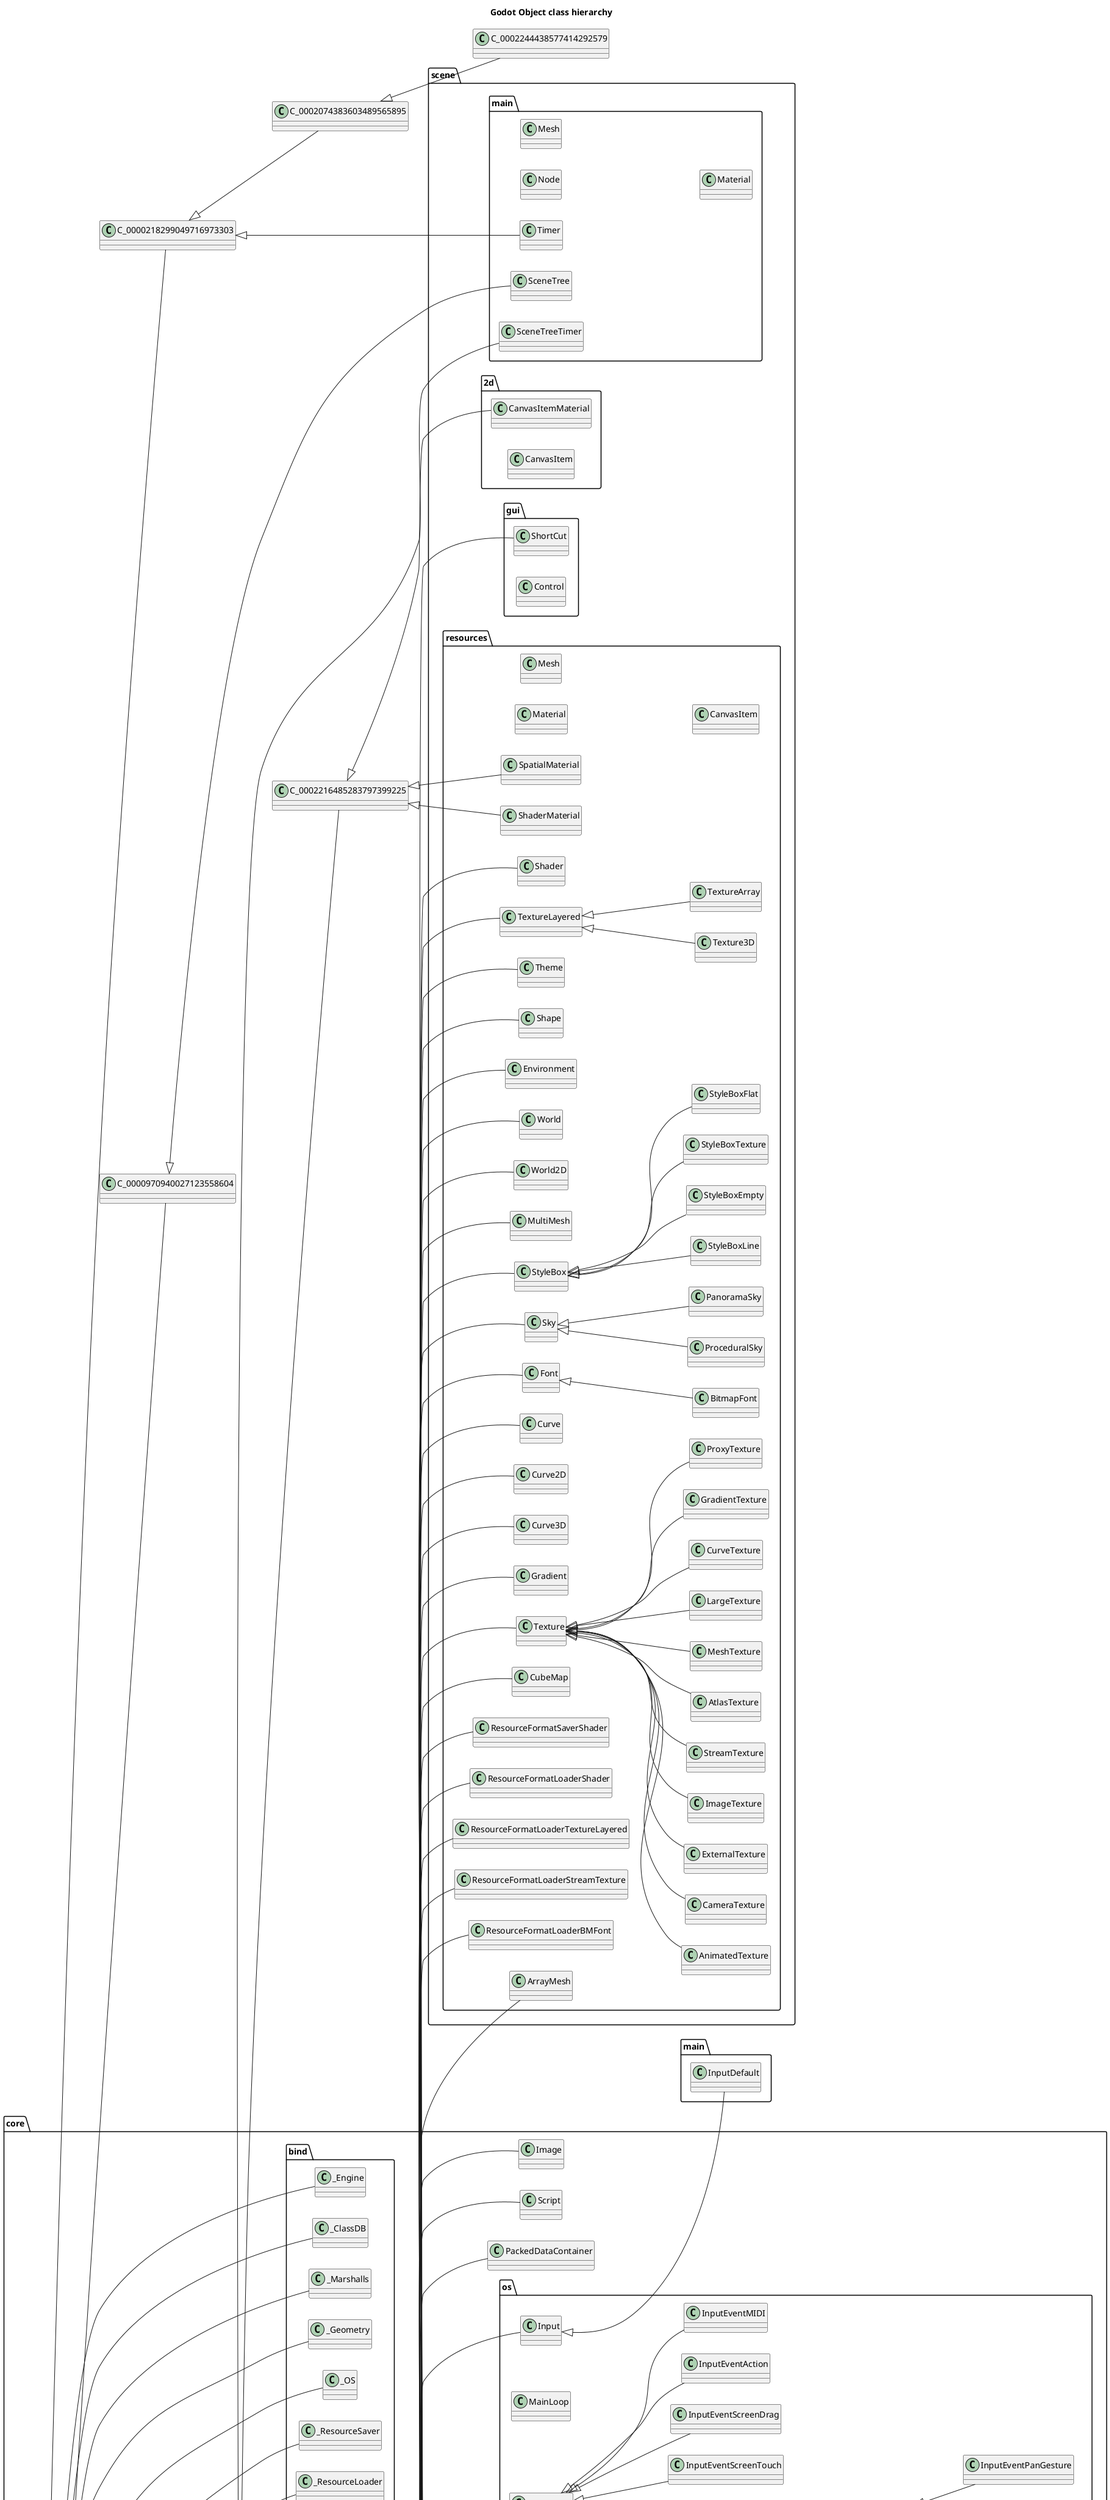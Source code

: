 @startuml
title Godot Object class hierarchy
left to right direction
package [core] as C_0001135303388636126337 {
package [os] as C_0000971228303667196130 {
class "InputEvent" as C_0000826642441440633506
class C_0000826642441440633506 [[https://github.com/godotengine/godot/blob/faf3f883d1a25ec8a2b7a31ecc9e3363613b2478/./core/os/input_event.h#L187{InputEvent}]] {
__
}
class "InputEventWithModifiers" as C_0001643690477901780535
class C_0001643690477901780535 [[https://github.com/godotengine/godot/blob/faf3f883d1a25ec8a2b7a31ecc9e3363613b2478/./core/os/input_event.h#L224{InputEventWithModifiers}]] {
__
}
class "InputEventKey" as C_0000005346252496229381
class C_0000005346252496229381 [[https://github.com/godotengine/godot/blob/faf3f883d1a25ec8a2b7a31ecc9e3363613b2478/./core/os/input_event.h#L269{InputEventKey}]] {
__
}
class "InputEventMouse" as C_0000508669583629270248
class C_0000508669583629270248 [[https://github.com/godotengine/godot/blob/faf3f883d1a25ec8a2b7a31ecc9e3363613b2478/./core/os/input_event.h#L308{InputEventMouse}]] {
__
}
class "InputEventMouseButton" as C_0001609811636033675562
class C_0001609811636033675562 [[https://github.com/godotengine/godot/blob/faf3f883d1a25ec8a2b7a31ecc9e3363613b2478/./core/os/input_event.h#L333{InputEventMouseButton}]] {
__
}
class "InputEventMouseMotion" as C_0001449155408194946072
class C_0001449155408194946072 [[https://github.com/godotengine/godot/blob/faf3f883d1a25ec8a2b7a31ecc9e3363613b2478/./core/os/input_event.h#L367{InputEventMouseMotion}]] {
__
}
class "InputEventJoypadMotion" as C_0000545233917368839369
class C_0000545233917368839369 [[https://github.com/godotengine/godot/blob/faf3f883d1a25ec8a2b7a31ecc9e3363613b2478/./core/os/input_event.h#L400{InputEventJoypadMotion}]] {
__
}
class "InputEventJoypadButton" as C_0000879206998663772909
class C_0000879206998663772909 [[https://github.com/godotengine/godot/blob/faf3f883d1a25ec8a2b7a31ecc9e3363613b2478/./core/os/input_event.h#L426{InputEventJoypadButton}]] {
__
}
class "InputEventScreenTouch" as C_0000424955783958123814
class C_0000424955783958123814 [[https://github.com/godotengine/godot/blob/faf3f883d1a25ec8a2b7a31ecc9e3363613b2478/./core/os/input_event.h#L454{InputEventScreenTouch}]] {
__
}
class "InputEventScreenDrag" as C_0000181579490489051672
class C_0000181579490489051672 [[https://github.com/godotengine/godot/blob/faf3f883d1a25ec8a2b7a31ecc9e3363613b2478/./core/os/input_event.h#L479{InputEventScreenDrag}]] {
__
}
class "InputEventAction" as C_0000771113246620413802
class C_0000771113246620413802 [[https://github.com/godotengine/godot/blob/faf3f883d1a25ec8a2b7a31ecc9e3363613b2478/./core/os/input_event.h#L509{InputEventAction}]] {
__
}
class "InputEventGesture" as C_0002273725611005372274
class C_0002273725611005372274 [[https://github.com/godotengine/godot/blob/faf3f883d1a25ec8a2b7a31ecc9e3363613b2478/./core/os/input_event.h#L541{InputEventGesture}]] {
__
}
class "InputEventMagnifyGesture" as C_0001081009511705756716
class C_0001081009511705756716 [[https://github.com/godotengine/godot/blob/faf3f883d1a25ec8a2b7a31ecc9e3363613b2478/./core/os/input_event.h#L555{InputEventMagnifyGesture}]] {
__
}
class "InputEventPanGesture" as C_0000785094287144192783
class C_0000785094287144192783 [[https://github.com/godotengine/godot/blob/faf3f883d1a25ec8a2b7a31ecc9e3363613b2478/./core/os/input_event.h#L573{InputEventPanGesture}]] {
__
}
class "InputEventMIDI" as C_0000421706308116149067
class C_0000421706308116149067 [[https://github.com/godotengine/godot/blob/faf3f883d1a25ec8a2b7a31ecc9e3363613b2478/./core/os/input_event.h#L591{InputEventMIDI}]] {
__
}
class "MainLoop" as C_0000970940027123558604
class C_0000970940027123558604 [[https://github.com/godotengine/godot/blob/faf3f883d1a25ec8a2b7a31ecc9e3363613b2478/./core/os/main_loop.h#L38{MainLoop}]] {
__
}
class "Input" as C_0000535376932101028371
class C_0000535376932101028371 [[https://github.com/godotengine/godot/blob/faf3f883d1a25ec8a2b7a31ecc9e3363613b2478/./core/os/input.h#L38{Input}]] {
__
}
}
package [math] as C_0001290567961039012027 {
class "Expression" as C_0000425668537377496256
class C_0000425668537377496256 [[https://github.com/godotengine/godot/blob/faf3f883d1a25ec8a2b7a31ecc9e3363613b2478/./core/math/expression.h#L36{Expression}]] {
__
}
class "AStar" as C_0000313943305714008062
class C_0000313943305714008062 [[https://github.com/godotengine/godot/blob/faf3f883d1a25ec8a2b7a31ecc9e3363613b2478/./core/math/a_star.h#L43{AStar}]] {
__
}
class "AStar2D" as C_0001488656794009679597
class C_0001488656794009679597 [[https://github.com/godotengine/godot/blob/faf3f883d1a25ec8a2b7a31ecc9e3363613b2478/./core/math/a_star.h#L166{AStar2D}]] {
__
}
class "RandomNumberGenerator" as C_0001768211625278429563
class C_0001768211625278429563 [[https://github.com/godotengine/godot/blob/faf3f883d1a25ec8a2b7a31ecc9e3363613b2478/./core/math/random_number_generator.h#L37{RandomNumberGenerator}]] {
__
}
class "TriangleMesh" as C_0001802463287950904501
class C_0001802463287950904501 [[https://github.com/godotengine/godot/blob/faf3f883d1a25ec8a2b7a31ecc9e3363613b2478/./core/math/triangle_mesh.h#L37{TriangleMesh}]] {
__
}
}
package [io] as C_0000800808595394760973 {
class "StreamPeer" as C_0000641458175867534797
class C_0000641458175867534797 [[https://github.com/godotengine/godot/blob/faf3f883d1a25ec8a2b7a31ecc9e3363613b2478/./core/io/stream_peer.h#L36{StreamPeer}]] {
__
}
class "StreamPeerBuffer" as C_0001917014659115098133
class C_0001917014659115098133 [[https://github.com/godotengine/godot/blob/faf3f883d1a25ec8a2b7a31ecc9e3363613b2478/./core/io/stream_peer.h#L95{StreamPeerBuffer}]] {
__
}
class "PacketPeer" as C_0000492816802604568578
class C_0000492816802604568578 [[https://github.com/godotengine/godot/blob/faf3f883d1a25ec8a2b7a31ecc9e3363613b2478/./core/io/packet_peer.h#L38{PacketPeer}]] {
__
}
class "PacketPeerStream" as C_0000953498349212872445
class C_0000953498349212872445 [[https://github.com/godotengine/godot/blob/faf3f883d1a25ec8a2b7a31ecc9e3363613b2478/./core/io/packet_peer.h#L82{PacketPeerStream}]] {
__
}
class "NetworkedMultiplayerPeer" as C_0001377594887161557072
class C_0001377594887161557072 [[https://github.com/godotengine/godot/blob/faf3f883d1a25ec8a2b7a31ecc9e3363613b2478/./core/io/networked_multiplayer_peer.h#L36{NetworkedMultiplayerPeer}]] {
__
}
class "MultiplayerAPI" as C_0001283943978031188871
class C_0001283943978031188871 [[https://github.com/godotengine/godot/blob/faf3f883d1a25ec8a2b7a31ecc9e3363613b2478/./core/io/multiplayer_api.h#L37{MultiplayerAPI}]] {
__
}
class "ResourceInteractiveLoader" as C_0001028300835405048853
class C_0001028300835405048853 [[https://github.com/godotengine/godot/blob/faf3f883d1a25ec8a2b7a31ecc9e3363613b2478/./core/io/resource_loader.h#L37{ResourceInteractiveLoader}]] {
__
}
class "ResourceFormatLoader" as C_0001875194640168762788
class C_0001875194640168762788 [[https://github.com/godotengine/godot/blob/faf3f883d1a25ec8a2b7a31ecc9e3363613b2478/./core/io/resource_loader.h#L60{ResourceFormatLoader}]] {
__
}
class "ResourceFormatLoaderImage" as C_0001621146194054846104
class C_0001621146194054846104 [[https://github.com/godotengine/godot/blob/faf3f883d1a25ec8a2b7a31ecc9e3363613b2478/./core/io/image_loader.h#L74{ResourceFormatLoaderImage}]] {
__
}
class "XMLParser" as C_0000721243605962456385
class C_0000721243605962456385 [[https://github.com/godotengine/godot/blob/faf3f883d1a25ec8a2b7a31ecc9e3363613b2478/./core/io/xml_parser.h#L43{XMLParser}]] {
__
}
class "IP" as C_0001191393512042218074
class C_0001191393512042218074 [[https://github.com/godotengine/godot/blob/faf3f883d1a25ec8a2b7a31ecc9e3363613b2478/./core/io/ip.h#L39{IP}]] {
__
}
class "NetSocket" as C_0001344470390222777573
class C_0001344470390222777573 [[https://github.com/godotengine/godot/blob/faf3f883d1a25ec8a2b7a31ecc9e3363613b2478/./core/io/net_socket.h#L37{NetSocket}]] {
__
}
class "StreamPeerTCP" as C_0002220672997792184822
class C_0002220672997792184822 [[https://github.com/godotengine/godot/blob/faf3f883d1a25ec8a2b7a31ecc9e3363613b2478/./core/io/stream_peer_tcp.h#L39{StreamPeerTCP}]] {
__
}
class "HTTPClient" as C_0000043514426638915562
class C_0000043514426638915562 [[https://github.com/godotengine/godot/blob/faf3f883d1a25ec8a2b7a31ecc9e3363613b2478/./core/io/http_client.h#L39{HTTPClient}]] {
__
}
class "ResourceFormatSaver" as C_0000459093745126696488
class C_0000459093745126696488 [[https://github.com/godotengine/godot/blob/faf3f883d1a25ec8a2b7a31ecc9e3363613b2478/./core/io/resource_saver.h#L36{ResourceFormatSaver}]] {
__
}
class "StreamPeerSSL" as C_0000677655505135820927
class C_0000677655505135820927 [[https://github.com/godotengine/godot/blob/faf3f883d1a25ec8a2b7a31ecc9e3363613b2478/./core/io/stream_peer_ssl.h#L37{StreamPeerSSL}]] {
__
}
class "PacketPeerUDP" as C_0000453708532138911794
class C_0000453708532138911794 [[https://github.com/godotengine/godot/blob/faf3f883d1a25ec8a2b7a31ecc9e3363613b2478/./core/io/packet_peer_udp.h#L40{PacketPeerUDP}]] {
__
}
class "UDPServer" as C_0001773006927883551647
class C_0001773006927883551647 [[https://github.com/godotengine/godot/blob/faf3f883d1a25ec8a2b7a31ecc9e3363613b2478/./core/io/udp_server.h#L37{UDPServer}]] {
__
}
class "EncodedObjectAsID" as C_0002280998521530378689
class C_0002280998521530378689 [[https://github.com/godotengine/godot/blob/faf3f883d1a25ec8a2b7a31ecc9e3363613b2478/./core/io/marshalls.h#L187{EncodedObjectAsID}]] {
__
}
class "PacketPeerDTLS" as C_0000371391738743059526
class C_0000371391738743059526 [[https://github.com/godotengine/godot/blob/faf3f883d1a25ec8a2b7a31ecc9e3363613b2478/./core/io/packet_peer_dtls.h#L37{PacketPeerDTLS}]] {
__
}
class "ResourceFormatImporter" as C_0002198693075013107571
class C_0002198693075013107571 [[https://github.com/godotengine/godot/blob/faf3f883d1a25ec8a2b7a31ecc9e3363613b2478/./core/io/resource_importer.h#L38{ResourceFormatImporter}]] {
__
}
class "ResourceImporter" as C_0000422043576901357855
class C_0000422043576901357855 [[https://github.com/godotengine/godot/blob/faf3f883d1a25ec8a2b7a31ecc9e3363613b2478/./core/io/resource_importer.h#L96{ResourceImporter}]] {
__
}
class "TranslationLoaderPO" as C_0000899817639575100744
class C_0000899817639575100744 [[https://github.com/godotengine/godot/blob/faf3f883d1a25ec8a2b7a31ecc9e3363613b2478/./core/io/translation_loader_po.h#L38{TranslationLoaderPO}]] {
__
}
class "DTLSServer" as C_0002255280943551484957
class C_0002255280943551484957 [[https://github.com/godotengine/godot/blob/faf3f883d1a25ec8a2b7a31ecc9e3363613b2478/./core/io/dtls_server.h#L37{DTLSServer}]] {
__
}
class "PCKPacker" as C_0000825235703577935692
class C_0000825235703577935692 [[https://github.com/godotengine/godot/blob/faf3f883d1a25ec8a2b7a31ecc9e3363613b2478/./core/io/pck_packer.h#L38{PCKPacker}]] {
__
}
class "ResourceInteractiveLoaderDefault" as C_0001691910064568140296
class C_0001691910064568140296 [[https://github.com/godotengine/godot/blob/faf3f883d1a25ec8a2b7a31ecc9e3363613b2478/core/io/resource_loader.cpp#L123{ResourceInteractiveLoaderDefault}]] {
__
}
class "ConfigFile" as C_0000748610312979765450
class C_0000748610312979765450 [[https://github.com/godotengine/godot/blob/faf3f883d1a25ec8a2b7a31ecc9e3363613b2478/./core/io/config_file.h#L39{ConfigFile}]] {
__
}
class "ResourceInteractiveLoaderBinary" as C_0001556006456076875211
class C_0001556006456076875211 [[https://github.com/godotengine/godot/blob/faf3f883d1a25ec8a2b7a31ecc9e3363613b2478/./core/io/resource_format_binary.h#L38{ResourceInteractiveLoaderBinary}]] {
__
}
class "ResourceFormatLoaderBinary" as C_0000649943890210265182
class C_0000649943890210265182 [[https://github.com/godotengine/godot/blob/faf3f883d1a25ec8a2b7a31ecc9e3363613b2478/./core/io/resource_format_binary.h#L102{ResourceFormatLoaderBinary}]] {
__
}
class "ResourceFormatSaverBinary" as C_0001033697776952130601
class C_0001033697776952130601 [[https://github.com/godotengine/godot/blob/faf3f883d1a25ec8a2b7a31ecc9e3363613b2478/./core/io/resource_format_binary.h#L163{ResourceFormatSaverBinary}]] {
__
}
class "TCP_Server" as C_0002037696796219689223
class C_0002037696796219689223 [[https://github.com/godotengine/godot/blob/faf3f883d1a25ec8a2b7a31ecc9e3363613b2478/./core/io/tcp_server.h#L39{TCP_Server}]] {
__
}
}
class "Object" as C_0001531814603945772616
class C_0001531814603945772616 [[https://github.com/godotengine/godot/blob/faf3f883d1a25ec8a2b7a31ecc9e3363613b2478/./core/object.h#L408{Object}]] {
__
}
class "Reference" as C_0001778859257025660860
class C_0001778859257025660860 [[https://github.com/godotengine/godot/blob/faf3f883d1a25ec8a2b7a31ecc9e3363613b2478/./core/reference.h#L39{Reference}]] {
__
}
class "WeakRef" as C_0001213123647052694419
class C_0001213123647052694419 [[https://github.com/godotengine/godot/blob/faf3f883d1a25ec8a2b7a31ecc9e3363613b2478/./core/reference.h#L301{WeakRef}]] {
__
}
class "FuncRef" as C_0001699661383862634192
class C_0001699661383862634192 [[https://github.com/godotengine/godot/blob/faf3f883d1a25ec8a2b7a31ecc9e3363613b2478/core/func_ref.h#L36{FuncRef}]] {
__
}
class "Node" as C_0000218299049716973303
class C_0000218299049716973303 [[https://github.com/godotengine/godot/blob/faf3f883d1a25ec8a2b7a31ecc9e3363613b2478/./core/variant.h#L55{Node}]] {
__
}
class "Control" as C_0002244438577414292579
class C_0002244438577414292579 [[https://github.com/godotengine/godot/blob/faf3f883d1a25ec8a2b7a31ecc9e3363613b2478/./core/variant.h#L56{Control}]] {
__
}
class "Resource" as C_0001951177692366602790
class C_0001951177692366602790 [[https://github.com/godotengine/godot/blob/faf3f883d1a25ec8a2b7a31ecc9e3363613b2478/./core/resource.h#L48{Resource}]] {
__
}
class "Script" as C_0001608678623693693822
class C_0001608678623693693822 [[https://github.com/godotengine/godot/blob/faf3f883d1a25ec8a2b7a31ecc9e3363613b2478/./core/script_language.h#L99{Script}]] {
__
}
class "Image" as C_0001347373196389223918
class C_0001347373196389223918 [[https://github.com/godotengine/godot/blob/faf3f883d1a25ec8a2b7a31ecc9e3363613b2478/./core/image.h#L55{Image}]] {
__
}
class "Translation" as C_0002175195378041774254
class C_0002175195378041774254 [[https://github.com/godotengine/godot/blob/faf3f883d1a25ec8a2b7a31ecc9e3363613b2478/./core/translation.h#L36{Translation}]] {
__
}
class "TranslationServer" as C_0001485048025194488343
class C_0001485048025194488343 [[https://github.com/godotengine/godot/blob/faf3f883d1a25ec8a2b7a31ecc9e3363613b2478/./core/translation.h#L67{TranslationServer}]] {
__
}
class "ProjectSettings" as C_0000066148521405667716
class C_0000066148521405667716 [[https://github.com/godotengine/godot/blob/faf3f883d1a25ec8a2b7a31ecc9e3363613b2478/./core/project_settings.h#L38{ProjectSettings}]] {
__
}
package [crypto] as C_0000143100313963892417 {
class "CryptoKey" as C_0000209170473243207631
class C_0000209170473243207631 [[https://github.com/godotengine/godot/blob/faf3f883d1a25ec8a2b7a31ecc9e3363613b2478/./core/crypto/crypto.h#L40{CryptoKey}]] {
__
}
class "X509Certificate" as C_0002250383059923974472
class C_0002250383059923974472 [[https://github.com/godotengine/godot/blob/faf3f883d1a25ec8a2b7a31ecc9e3363613b2478/./core/crypto/crypto.h#L53{X509Certificate}]] {
__
}
class "Crypto" as C_0000067927574326805627
class C_0000067927574326805627 [[https://github.com/godotengine/godot/blob/faf3f883d1a25ec8a2b7a31ecc9e3363613b2478/./core/crypto/crypto.h#L67{Crypto}]] {
__
}
class "ResourceFormatLoaderCrypto" as C_0001435916002334566237
class C_0001435916002334566237 [[https://github.com/godotengine/godot/blob/faf3f883d1a25ec8a2b7a31ecc9e3363613b2478/./core/crypto/crypto.h#L86{ResourceFormatLoaderCrypto}]] {
__
}
class "ResourceFormatSaverCrypto" as C_0000383709194750111912
class C_0000383709194750111912 [[https://github.com/godotengine/godot/blob/faf3f883d1a25ec8a2b7a31ecc9e3363613b2478/./core/crypto/crypto.h#L94{ResourceFormatSaverCrypto}]] {
__
}
class "HashingContext" as C_0000859556153061419292
class C_0000859556153061419292 [[https://github.com/godotengine/godot/blob/faf3f883d1a25ec8a2b7a31ecc9e3363613b2478/./core/crypto/hashing_context.h#L36{HashingContext}]] {
__
}
}
class "PackedDataContainer" as C_0001635565080070667323
class C_0001635565080070667323 [[https://github.com/godotengine/godot/blob/faf3f883d1a25ec8a2b7a31ecc9e3363613b2478/core/packed_data_container.h#L36{PackedDataContainer}]] {
__
}
class "PackedDataContainerRef" as C_0001965084083317832053
class C_0001965084083317832053 [[https://github.com/godotengine/godot/blob/faf3f883d1a25ec8a2b7a31ecc9e3363613b2478/core/packed_data_container.h#L84{PackedDataContainerRef}]] {
__
}
package [bind] as C_0002118555885060719094 {
class "_ResourceLoader" as C_0001197720528033242618
class C_0001197720528033242618 [[https://github.com/godotengine/godot/blob/faf3f883d1a25ec8a2b7a31ecc9e3363613b2478/./core/bind/core_bind.h#L45{_ResourceLoader}]] {
__
}
class "_ResourceSaver" as C_0001130773750498288283
class C_0001130773750498288283 [[https://github.com/godotengine/godot/blob/faf3f883d1a25ec8a2b7a31ecc9e3363613b2478/./core/bind/core_bind.h#L68{_ResourceSaver}]] {
__
}
class "_OS" as C_0000790752023609648644
class C_0000790752023609648644 [[https://github.com/godotengine/godot/blob/faf3f883d1a25ec8a2b7a31ecc9e3363613b2478/./core/bind/core_bind.h#L99{_OS}]] {
__
}
class "_Geometry" as C_0000897221634691489964
class C_0000897221634691489964 [[https://github.com/godotengine/godot/blob/faf3f883d1a25ec8a2b7a31ecc9e3363613b2478/./core/bind/core_bind.h#L401{_Geometry}]] {
__
}
class "_File" as C_0001269523504771997553
class C_0001269523504771997553 [[https://github.com/godotengine/godot/blob/faf3f883d1a25ec8a2b7a31ecc9e3363613b2478/./core/bind/core_bind.h#L482{_File}]] {
__
}
class "_Directory" as C_0002181306943999527000
class C_0002181306943999527000 [[https://github.com/godotengine/godot/blob/faf3f883d1a25ec8a2b7a31ecc9e3363613b2478/./core/bind/core_bind.h#L585{_Directory}]] {
__
}
class "_Marshalls" as C_0000135188690773659020
class C_0000135188690773659020 [[https://github.com/godotengine/godot/blob/faf3f883d1a25ec8a2b7a31ecc9e3363613b2478/./core/bind/core_bind.h#L629{_Marshalls}]] {
__
}
class "_Mutex" as C_0001919583962531563111
class C_0001919583962531563111 [[https://github.com/godotengine/godot/blob/faf3f883d1a25ec8a2b7a31ecc9e3363613b2478/./core/bind/core_bind.h#L654{_Mutex}]] {
__
}
class "_Semaphore" as C_0001519730929749870978
class C_0001519730929749870978 [[https://github.com/godotengine/godot/blob/faf3f883d1a25ec8a2b7a31ecc9e3363613b2478/./core/bind/core_bind.h#L667{_Semaphore}]] {
__
}
class "_Thread" as C_0001150621116588802549
class C_0001150621116588802549 [[https://github.com/godotengine/godot/blob/faf3f883d1a25ec8a2b7a31ecc9e3363613b2478/./core/bind/core_bind.h#L679{_Thread}]] {
__
}
class "_ClassDB" as C_0001186331261774827872
class C_0001186331261774827872 [[https://github.com/godotengine/godot/blob/faf3f883d1a25ec8a2b7a31ecc9e3363613b2478/./core/bind/core_bind.h#L713{_ClassDB}]] {
__
}
class "_Engine" as C_0001895218672297528471
class C_0001895218672297528471 [[https://github.com/godotengine/godot/blob/faf3f883d1a25ec8a2b7a31ecc9e3363613b2478/./core/bind/core_bind.h#L752{_Engine}]] {
__
}
class "JSONParseResult" as C_0002123770061883828115
class C_0002123770061883828115 [[https://github.com/godotengine/godot/blob/faf3f883d1a25ec8a2b7a31ecc9e3363613b2478/./core/bind/core_bind.h#L802{JSONParseResult}]] {
__
}
class "_JSON" as C_0000979065355535690103
class C_0000979065355535690103 [[https://github.com/godotengine/godot/blob/faf3f883d1a25ec8a2b7a31ecc9e3363613b2478/./core/bind/core_bind.h#L833{_JSON}]] {
__
}
class "MainLoop" as C_0000970940027123558604
class C_0000970940027123558604 [[https://github.com/godotengine/godot/blob/faf3f883d1a25ec8a2b7a31ecc9e3363613b2478/./core/bind/core_bind.h#L97{MainLoop}]] {
__
}
}
class "InputMap" as C_0000314051240057057851
class C_0000314051240057057851 [[https://github.com/godotengine/godot/blob/faf3f883d1a25ec8a2b7a31ecc9e3363613b2478/./core/input_map.h#L37{InputMap}]] {
__
}
class "PHashTranslation" as C_0001000982088367490313
class C_0001000982088367490313 [[https://github.com/godotengine/godot/blob/faf3f883d1a25ec8a2b7a31ecc9e3363613b2478/core/compressed_translation.h#L36{PHashTranslation}]] {
__
}
class "UndoRedo" as C_0000096380574950611570
class C_0000096380574950611570 [[https://github.com/godotengine/godot/blob/faf3f883d1a25ec8a2b7a31ecc9e3363613b2478/./core/undo_redo.h#L37{UndoRedo}]] {
__
}
}
package [scene] as C_0000159240983285943022 {
package [resources] as C_0001908747512608143025 {
class "Curve" as C_0001163921931966275471
class C_0001163921931966275471 [[https://github.com/godotengine/godot/blob/faf3f883d1a25ec8a2b7a31ecc9e3363613b2478/./scene/resources/curve.h#L37{Curve}]] {
__
}
class "Curve2D" as C_0000583453570386694974
class C_0000583453570386694974 [[https://github.com/godotengine/godot/blob/faf3f883d1a25ec8a2b7a31ecc9e3363613b2478/./scene/resources/curve.h#L151{Curve2D}]] {
__
}
class "Curve3D" as C_0001996211114461908095
class C_0001996211114461908095 [[https://github.com/godotengine/godot/blob/faf3f883d1a25ec8a2b7a31ecc9e3363613b2478/./scene/resources/curve.h#L214{Curve3D}]] {
__
}
class "Gradient" as C_0001515896569718711140
class C_0001515896569718711140 [[https://github.com/godotengine/godot/blob/faf3f883d1a25ec8a2b7a31ecc9e3363613b2478/./scene/resources/gradient.h#L36{Gradient}]] {
__
}
class "Texture" as C_0001367871067587158636
class C_0001367871067587158636 [[https://github.com/godotengine/godot/blob/faf3f883d1a25ec8a2b7a31ecc9e3363613b2478/./scene/resources/texture.h#L45{Texture}]] {
__
}
class "ImageTexture" as C_0000798383873302476750
class C_0000798383873302476750 [[https://github.com/godotengine/godot/blob/faf3f883d1a25ec8a2b7a31ecc9e3363613b2478/./scene/resources/texture.h#L91{ImageTexture}]] {
__
}
class "StreamTexture" as C_0000486991884140911232
class C_0000486991884140911232 [[https://github.com/godotengine/godot/blob/faf3f883d1a25ec8a2b7a31ecc9e3363613b2478/./scene/resources/texture.h#L165{StreamTexture}]] {
__
}
class "ResourceFormatLoaderStreamTexture" as C_0000611226650389171353
class C_0000611226650389171353 [[https://github.com/godotengine/godot/blob/faf3f883d1a25ec8a2b7a31ecc9e3363613b2478/./scene/resources/texture.h#L238{ResourceFormatLoaderStreamTexture}]] {
__
}
class "AtlasTexture" as C_0001637279102233248180
class C_0001637279102233248180 [[https://github.com/godotengine/godot/blob/faf3f883d1a25ec8a2b7a31ecc9e3363613b2478/./scene/resources/texture.h#L248{AtlasTexture}]] {
__
}
class "MeshTexture" as C_0001430074170771569724
class C_0001430074170771569724 [[https://github.com/godotengine/godot/blob/faf3f883d1a25ec8a2b7a31ecc9e3363613b2478/./scene/resources/texture.h#L295{MeshTexture}]] {
__
}
class "LargeTexture" as C_0000865137412866175601
class C_0000865137412866175601 [[https://github.com/godotengine/godot/blob/faf3f883d1a25ec8a2b7a31ecc9e3363613b2478/./scene/resources/texture.h#L336{LargeTexture}]] {
__
}
class "CubeMap" as C_0000868947797365640613
class C_0000868947797365640613 [[https://github.com/godotengine/godot/blob/faf3f883d1a25ec8a2b7a31ecc9e3363613b2478/./scene/resources/texture.h#L386{CubeMap}]] {
__
}
class "TextureLayered" as C_0001581103179488457373
class C_0001581103179488457373 [[https://github.com/godotengine/godot/blob/faf3f883d1a25ec8a2b7a31ecc9e3363613b2478/./scene/resources/texture.h#L467{TextureLayered}]] {
__
}
class "Texture3D" as C_0001544358461463390852
class C_0001544358461463390852 [[https://github.com/godotengine/godot/blob/faf3f883d1a25ec8a2b7a31ecc9e3363613b2478/./scene/resources/texture.h#L531{Texture3D}]] {
__
}
class "TextureArray" as C_0001404587360588661178
class C_0001404587360588661178 [[https://github.com/godotengine/godot/blob/faf3f883d1a25ec8a2b7a31ecc9e3363613b2478/./scene/resources/texture.h#L540{TextureArray}]] {
__
}
class "ResourceFormatLoaderTextureLayered" as C_0001754631792651604327
class C_0001754631792651604327 [[https://github.com/godotengine/godot/blob/faf3f883d1a25ec8a2b7a31ecc9e3363613b2478/./scene/resources/texture.h#L549{ResourceFormatLoaderTextureLayered}]] {
__
}
class "CurveTexture" as C_0000496374853566997945
class C_0000496374853566997945 [[https://github.com/godotengine/godot/blob/faf3f883d1a25ec8a2b7a31ecc9e3363613b2478/./scene/resources/texture.h#L557{CurveTexture}]] {
__
}
class "GradientTexture" as C_0000093237254261317379
class C_0000093237254261317379 [[https://github.com/godotengine/godot/blob/faf3f883d1a25ec8a2b7a31ecc9e3363613b2478/./scene/resources/texture.h#L606{GradientTexture}]] {
__
}
class "ProxyTexture" as C_0001958159253311530745
class C_0001958159253311530745 [[https://github.com/godotengine/godot/blob/faf3f883d1a25ec8a2b7a31ecc9e3363613b2478/./scene/resources/texture.h#L651{ProxyTexture}]] {
__
}
class "AnimatedTexture" as C_0002139700944454124435
class C_0002139700944454124435 [[https://github.com/godotengine/godot/blob/faf3f883d1a25ec8a2b7a31ecc9e3363613b2478/./scene/resources/texture.h#L678{AnimatedTexture}]] {
__
}
class "CameraTexture" as C_0002176748275886758573
class C_0002176748275886758573 [[https://github.com/godotengine/godot/blob/faf3f883d1a25ec8a2b7a31ecc9e3363613b2478/./scene/resources/texture.h#L758{CameraTexture}]] {
__
}
class "ExternalTexture" as C_0001681920172986601183
class C_0001681920172986601183 [[https://github.com/godotengine/godot/blob/faf3f883d1a25ec8a2b7a31ecc9e3363613b2478/./scene/resources/texture.h#L793{ExternalTexture}]] {
__
}
class "Shader" as C_0001862491237042062945
class C_0001862491237042062945 [[https://github.com/godotengine/godot/blob/faf3f883d1a25ec8a2b7a31ecc9e3363613b2478/./scene/resources/shader.h#L39{Shader}]] {
__
}
class "ResourceFormatLoaderShader" as C_0002222882403242483102
class C_0002222882403242483102 [[https://github.com/godotengine/godot/blob/faf3f883d1a25ec8a2b7a31ecc9e3363613b2478/./scene/resources/shader.h#L106{ResourceFormatLoaderShader}]] {
__
}
class "ResourceFormatSaverShader" as C_0000615606556380295547
class C_0000615606556380295547 [[https://github.com/godotengine/godot/blob/faf3f883d1a25ec8a2b7a31ecc9e3363613b2478/./scene/resources/shader.h#L114{ResourceFormatSaverShader}]] {
__
}
class "Material" as C_0002216485283797399225
class C_0002216485283797399225 [[https://github.com/godotengine/godot/blob/faf3f883d1a25ec8a2b7a31ecc9e3363613b2478/./scene/resources/material.h#L41{Material}]] {
__
}
class "ShaderMaterial" as C_0001706220248564978422
class C_0001706220248564978422 [[https://github.com/godotengine/godot/blob/faf3f883d1a25ec8a2b7a31ecc9e3363613b2478/./scene/resources/material.h#L76{ShaderMaterial}]] {
__
}
class "SpatialMaterial" as C_0000001963724432077621
class C_0000001963724432077621 [[https://github.com/godotengine/godot/blob/faf3f883d1a25ec8a2b7a31ecc9e3363613b2478/./scene/resources/material.h#L109{SpatialMaterial}]] {
__
}
class "Shape" as C_0001672291103657734280
class C_0001672291103657734280 [[https://github.com/godotengine/godot/blob/faf3f883d1a25ec8a2b7a31ecc9e3363613b2478/./scene/resources/shape.h#L37{Shape}]] {
__
}
class "Mesh" as C_0001733195975248453909
class C_0001733195975248453909 [[https://github.com/godotengine/godot/blob/faf3f883d1a25ec8a2b7a31ecc9e3363613b2478/./scene/resources/mesh.h#L41{Mesh}]] {
__
}
class "ArrayMesh" as C_0001532490567718443177
class C_0001532490567718443177 [[https://github.com/godotengine/godot/blob/faf3f883d1a25ec8a2b7a31ecc9e3363613b2478/./scene/resources/mesh.h#L158{ArrayMesh}]] {
__
}
class "Sky" as C_0000116528474292236882
class C_0000116528474292236882 [[https://github.com/godotengine/godot/blob/faf3f883d1a25ec8a2b7a31ecc9e3363613b2478/./scene/resources/sky.h#L37{Sky}]] {
__
}
class "PanoramaSky" as C_0000648215409631414149
class C_0000648215409631414149 [[https://github.com/godotengine/godot/blob/faf3f883d1a25ec8a2b7a31ecc9e3363613b2478/./scene/resources/sky.h#L67{PanoramaSky}]] {
__
}
class "ProceduralSky" as C_0001250686154751320195
class C_0001250686154751320195 [[https://github.com/godotengine/godot/blob/faf3f883d1a25ec8a2b7a31ecc9e3363613b2478/./scene/resources/sky.h#L88{ProceduralSky}]] {
__
}
class "Environment" as C_0001807798357493001327
class C_0001807798357493001327 [[https://github.com/godotengine/godot/blob/faf3f883d1a25ec8a2b7a31ecc9e3363613b2478/./scene/resources/environment.h#L39{Environment}]] {
__
}
class "World" as C_0002268909104966341925
class C_0002268909104966341925 [[https://github.com/godotengine/godot/blob/faf3f883d1a25ec8a2b7a31ecc9e3363613b2478/./scene/resources/world.h#L43{World}]] {
__
}
class "World2D" as C_0001698058622807192888
class C_0001698058622807192888 [[https://github.com/godotengine/godot/blob/faf3f883d1a25ec8a2b7a31ecc9e3363613b2478/./scene/resources/world_2d.h#L42{World2D}]] {
__
}
class "MultiMesh" as C_0000096587815980107455
class C_0000096587815980107455 [[https://github.com/godotengine/godot/blob/faf3f883d1a25ec8a2b7a31ecc9e3363613b2478/./scene/resources/multimesh.h#L37{MultiMesh}]] {
__
}
class "Font" as C_0000054107906042594907
class C_0000054107906042594907 [[https://github.com/godotengine/godot/blob/faf3f883d1a25ec8a2b7a31ecc9e3363613b2478/./scene/resources/font.h#L38{Font}]] {
__
}
class "BitmapFont" as C_0000732540472499227446
class C_0000732540472499227446 [[https://github.com/godotengine/godot/blob/faf3f883d1a25ec8a2b7a31ecc9e3363613b2478/./scene/resources/font.h#L106{BitmapFont}]] {
__
}
class "ResourceFormatLoaderBMFont" as C_0001021346567960220460
class C_0001021346567960220460 [[https://github.com/godotengine/godot/blob/faf3f883d1a25ec8a2b7a31ecc9e3363613b2478/./scene/resources/font.h#L201{ResourceFormatLoaderBMFont}]] {
__
}
class "StyleBox" as C_0000636726652931404765
class C_0000636726652931404765 [[https://github.com/godotengine/godot/blob/faf3f883d1a25ec8a2b7a31ecc9e3363613b2478/./scene/resources/style_box.h#L40{StyleBox}]] {
__
}
class "StyleBoxEmpty" as C_0000259224014912534733
class C_0000259224014912534733 [[https://github.com/godotengine/godot/blob/faf3f883d1a25ec8a2b7a31ecc9e3363613b2478/./scene/resources/style_box.h#L70{StyleBoxEmpty}]] {
__
}
class "StyleBoxTexture" as C_0001721162396461278621
class C_0001721162396461278621 [[https://github.com/godotengine/godot/blob/faf3f883d1a25ec8a2b7a31ecc9e3363613b2478/./scene/resources/style_box.h#L80{StyleBoxTexture}]] {
__
}
class "StyleBoxFlat" as C_0002269836518882757108
class C_0002269836518882757108 [[https://github.com/godotengine/godot/blob/faf3f883d1a25ec8a2b7a31ecc9e3363613b2478/./scene/resources/style_box.h#L146{StyleBoxFlat}]] {
__
}
class "StyleBoxLine" as C_0000728889196933964519
class C_0000728889196933964519 [[https://github.com/godotengine/godot/blob/faf3f883d1a25ec8a2b7a31ecc9e3363613b2478/./scene/resources/style_box.h#L240{StyleBoxLine}]] {
__
}
class "Theme" as C_0000993567374411090062
class C_0000993567374411090062 [[https://github.com/godotengine/godot/blob/faf3f883d1a25ec8a2b7a31ecc9e3363613b2478/./scene/resources/theme.h#L41{Theme}]] {
__
}
class "CanvasItem" as C_0002074383603489565895
class C_0002074383603489565895 [[https://github.com/godotengine/godot/blob/faf3f883d1a25ec8a2b7a31ecc9e3363613b2478/./scene/resources/style_box.h#L38{CanvasItem}]] {
__
}
}
package [main] as C_0000712285719116385287 {
class "SceneTreeTimer" as C_0000863229323271412192
class C_0000863229323271412192 [[https://github.com/godotengine/godot/blob/faf3f883d1a25ec8a2b7a31ecc9e3363613b2478/./scene/main/scene_tree.h#L48{SceneTreeTimer}]] {
__
}
class "SceneTree" as C_0001872058027933416994
class C_0001872058027933416994 [[https://github.com/godotengine/godot/blob/faf3f883d1a25ec8a2b7a31ecc9e3363613b2478/./scene/main/scene_tree.h#L69{SceneTree}]] {
__
}
class "Node" as C_0000218299049716973303
class C_0000218299049716973303 [[https://github.com/godotengine/godot/blob/faf3f883d1a25ec8a2b7a31ecc9e3363613b2478/./scene/main/node.h#L44{Node}]] {
__
}
class "Timer" as C_0000695625692780469340
class C_0000695625692780469340 [[https://github.com/godotengine/godot/blob/faf3f883d1a25ec8a2b7a31ecc9e3363613b2478/./scene/main/timer.h#L36{Timer}]] {
__
}
class "Mesh" as C_0001733195975248453909
class C_0001733195975248453909 [[https://github.com/godotengine/godot/blob/faf3f883d1a25ec8a2b7a31ecc9e3363613b2478/./scene/main/scene_tree.h#L46{Mesh}]] {
__
}
class "Material" as C_0002216485283797399225
class C_0002216485283797399225 [[https://github.com/godotengine/godot/blob/faf3f883d1a25ec8a2b7a31ecc9e3363613b2478/./scene/main/scene_tree.h#L45{Material}]] {
__
}
}
package [2d] as C_0001702441167006166314 {
class "CanvasItemMaterial" as C_0000484561506113559349
class C_0000484561506113559349 [[https://github.com/godotengine/godot/blob/faf3f883d1a25ec8a2b7a31ecc9e3363613b2478/./scene/2d/canvas_item.h#L47{CanvasItemMaterial}]] {
__
}
class "CanvasItem" as C_0002074383603489565895
class C_0002074383603489565895 [[https://github.com/godotengine/godot/blob/faf3f883d1a25ec8a2b7a31ecc9e3363613b2478/./scene/2d/canvas_item.h#L165{CanvasItem}]] {
__
}
}
package [gui] as C_0002199462842849286237 {
class "ShortCut" as C_0000927016956309081505
class C_0000927016956309081505 [[https://github.com/godotengine/godot/blob/faf3f883d1a25ec8a2b7a31ecc9e3363613b2478/./scene/gui/shortcut.h#L37{ShortCut}]] {
__
}
class "Control" as C_0002244438577414292579
class C_0002244438577414292579 [[https://github.com/godotengine/godot/blob/faf3f883d1a25ec8a2b7a31ecc9e3363613b2478/./scene/gui/control.h#L46{Control}]] {
__
}
}
}
package [servers] as C_0002144003061314495847 {
class "CameraServer" as C_0001701907280759632930
class C_0001701907280759632930 [[https://github.com/godotengine/godot/blob/faf3f883d1a25ec8a2b7a31ecc9e3363613b2478/./servers/camera_server.h#L49{CameraServer}]] {
__
}
class "VisualServer" as C_0001589464385186808769
class C_0001589464385186808769 [[https://github.com/godotengine/godot/blob/faf3f883d1a25ec8a2b7a31ecc9e3363613b2478/./servers/visual_server.h#L42{VisualServer}]] {
__
}
package [visual] as C_0001629784819027334179 {
}
class "PhysicsDirectBodyState" as C_0001559146041463814963
class C_0001559146041463814963 [[https://github.com/godotengine/godot/blob/faf3f883d1a25ec8a2b7a31ecc9e3363613b2478/./servers/physics_server.h#L39{PhysicsDirectBodyState}]] {
__
}
class "PhysicsShapeQueryParameters" as C_0000596145886832067553
class C_0000596145886832067553 [[https://github.com/godotengine/godot/blob/faf3f883d1a25ec8a2b7a31ecc9e3363613b2478/./servers/physics_server.h#L100{PhysicsShapeQueryParameters}]] {
__
}
class "PhysicsDirectSpaceState" as C_0000503002593685351124
class C_0000503002593685351124 [[https://github.com/godotengine/godot/blob/faf3f883d1a25ec8a2b7a31ecc9e3363613b2478/./servers/physics_server.h#L143{PhysicsDirectSpaceState}]] {
__
}
class "PhysicsShapeQueryResult" as C_0000745161249167370858
class C_0000745161249167370858 [[https://github.com/godotengine/godot/blob/faf3f883d1a25ec8a2b7a31ecc9e3363613b2478/./servers/physics_server.h#L203{PhysicsShapeQueryResult}]] {
__
}
class "PhysicsServer" as C_0001034902024938599899
class C_0001034902024938599899 [[https://github.com/godotengine/godot/blob/faf3f883d1a25ec8a2b7a31ecc9e3363613b2478/./servers/physics_server.h#L224{PhysicsServer}]] {
__
}
class "Physics2DDirectBodyState" as C_0002302096389852429221
class C_0002302096389852429221 [[https://github.com/godotengine/godot/blob/faf3f883d1a25ec8a2b7a31ecc9e3363613b2478/./servers/physics_2d_server.h#L40{Physics2DDirectBodyState}]] {
__
}
class "Physics2DShapeQueryParameters" as C_0001953033324453061509
class C_0001953033324453061509 [[https://github.com/godotengine/godot/blob/faf3f883d1a25ec8a2b7a31ecc9e3363613b2478/./servers/physics_2d_server.h#L99{Physics2DShapeQueryParameters}]] {
__
}
class "Physics2DDirectSpaceState" as C_0000236996062289735257
class C_0000236996062289735257 [[https://github.com/godotengine/godot/blob/faf3f883d1a25ec8a2b7a31ecc9e3363613b2478/./servers/physics_2d_server.h#L145{Physics2DDirectSpaceState}]] {
__
}
class "Physics2DShapeQueryResult" as C_0001064104406631716446
class C_0001064104406631716446 [[https://github.com/godotengine/godot/blob/faf3f883d1a25ec8a2b7a31ecc9e3363613b2478/./servers/physics_2d_server.h#L209{Physics2DShapeQueryResult}]] {
__
}
class "Physics2DServer" as C_0001561529841391244418
class C_0001561529841391244418 [[https://github.com/godotengine/godot/blob/faf3f883d1a25ec8a2b7a31ecc9e3363613b2478/./servers/physics_2d_server.h#L232{Physics2DServer}]] {
__
}
class "Physics2DTestMotionResult" as C_0001864019057532813008
class C_0001864019057532813008 [[https://github.com/godotengine/godot/blob/faf3f883d1a25ec8a2b7a31ecc9e3363613b2478/./servers/physics_2d_server.h#L609{Physics2DTestMotionResult}]] {
__
}
package [audio] as C_0001274660134554969367 {
class "AudioEffectInstance" as C_0002081147554408841639
class C_0002081147554408841639 [[https://github.com/godotengine/godot/blob/faf3f883d1a25ec8a2b7a31ecc9e3363613b2478/./servers/audio/audio_effect.h#L37{AudioEffectInstance}]] {
__
}
class "AudioEffect" as C_0001135869814642263160
class C_0001135869814642263160 [[https://github.com/godotengine/godot/blob/faf3f883d1a25ec8a2b7a31ecc9e3363613b2478/./servers/audio/audio_effect.h#L45{AudioEffect}]] {
__
}
}
class "AudioServer" as C_0001370497546359815893
class C_0001370497546359815893 [[https://github.com/godotengine/godot/blob/faf3f883d1a25ec8a2b7a31ecc9e3363613b2478/./servers/audio_server.h#L148{AudioServer}]] {
__
}
class "AudioBusLayout" as C_0001456847428901597356
class C_0001456847428901597356 [[https://github.com/godotengine/godot/blob/faf3f883d1a25ec8a2b7a31ecc9e3363613b2478/./servers/audio_server.h#L382{AudioBusLayout}]] {
__
}
}
package [main] as C_0001483515107910774245 {
class "InputDefault" as C_0000273522693697090760
class C_0000273522693697090760 [[https://github.com/godotengine/godot/blob/faf3f883d1a25ec8a2b7a31ecc9e3363613b2478/./main/input_default.h#L36{InputDefault}]] {
__
}
}
package [editor] as C_0001379057708579141781 {
class "EditorSettings" as C_0000112336399891508100
class C_0000112336399891508100 [[https://github.com/godotengine/godot/blob/faf3f883d1a25ec8a2b7a31ecc9e3363613b2478/./editor/editor_settings.h#L44{EditorSettings}]] {
__
}
}
C_0001951177692366602790 <|-- C_0000826642441440633506
C_0000826642441440633506 <|-- C_0001643690477901780535
C_0001643690477901780535 <|-- C_0000005346252496229381
C_0001643690477901780535 <|-- C_0000508669583629270248
C_0000508669583629270248 <|-- C_0001609811636033675562
C_0000508669583629270248 <|-- C_0001449155408194946072
C_0000826642441440633506 <|-- C_0000545233917368839369
C_0000826642441440633506 <|-- C_0000879206998663772909
C_0000826642441440633506 <|-- C_0000424955783958123814
C_0000826642441440633506 <|-- C_0000181579490489051672
C_0000826642441440633506 <|-- C_0000771113246620413802
C_0001643690477901780535 <|-- C_0002273725611005372274
C_0002273725611005372274 <|-- C_0001081009511705756716
C_0002273725611005372274 <|-- C_0000785094287144192783
C_0000826642441440633506 <|-- C_0000421706308116149067
C_0001531814603945772616 <|-- C_0000970940027123558604
C_0001531814603945772616 <|-- C_0000535376932101028371
C_0001778859257025660860 <|-- C_0000425668537377496256
C_0001778859257025660860 <|-- C_0000313943305714008062
C_0001778859257025660860 <|-- C_0001488656794009679597
C_0001778859257025660860 <|-- C_0001768211625278429563
C_0001778859257025660860 <|-- C_0001802463287950904501
C_0001778859257025660860 <|-- C_0000641458175867534797
C_0000641458175867534797 <|-- C_0001917014659115098133
C_0001778859257025660860 <|-- C_0000492816802604568578
C_0000492816802604568578 <|-- C_0000953498349212872445
C_0000492816802604568578 <|-- C_0001377594887161557072
C_0001778859257025660860 <|-- C_0001283943978031188871
C_0001778859257025660860 <|-- C_0001028300835405048853
C_0001778859257025660860 <|-- C_0001875194640168762788
C_0001875194640168762788 <|-- C_0001621146194054846104
C_0001778859257025660860 <|-- C_0000721243605962456385
C_0001531814603945772616 <|-- C_0001191393512042218074
C_0001778859257025660860 <|-- C_0001344470390222777573
C_0000641458175867534797 <|-- C_0002220672997792184822
C_0001778859257025660860 <|-- C_0000043514426638915562
C_0001778859257025660860 <|-- C_0000459093745126696488
C_0000641458175867534797 <|-- C_0000677655505135820927
C_0000492816802604568578 <|-- C_0000453708532138911794
C_0001778859257025660860 <|-- C_0001773006927883551647
C_0001778859257025660860 <|-- C_0002280998521530378689
C_0000492816802604568578 <|-- C_0000371391738743059526
C_0001875194640168762788 <|-- C_0002198693075013107571
C_0001778859257025660860 <|-- C_0000422043576901357855
C_0001875194640168762788 <|-- C_0000899817639575100744
C_0001778859257025660860 <|-- C_0002255280943551484957
C_0001778859257025660860 <|-- C_0000825235703577935692
C_0001028300835405048853 <|-- C_0001691910064568140296
C_0001778859257025660860 <|-- C_0000748610312979765450
C_0001028300835405048853 <|-- C_0001556006456076875211
C_0001875194640168762788 <|-- C_0000649943890210265182
C_0000459093745126696488 <|-- C_0001033697776952130601
C_0001778859257025660860 <|-- C_0002037696796219689223
C_0001531814603945772616 <|-- C_0001778859257025660860
C_0001778859257025660860 <|-- C_0001213123647052694419
C_0001778859257025660860 <|-- C_0001699661383862634192
C_0001531814603945772616 <|-- C_0000218299049716973303
C_0002074383603489565895 <|-- C_0002244438577414292579
C_0001778859257025660860 <|-- C_0001951177692366602790
C_0001951177692366602790 <|-- C_0001608678623693693822
C_0001951177692366602790 <|-- C_0001347373196389223918
C_0001951177692366602790 <|-- C_0002175195378041774254
C_0001531814603945772616 <|-- C_0001485048025194488343
C_0001531814603945772616 <|-- C_0000066148521405667716
C_0001951177692366602790 <|-- C_0000209170473243207631
C_0001951177692366602790 <|-- C_0002250383059923974472
C_0001778859257025660860 <|-- C_0000067927574326805627
C_0001875194640168762788 <|-- C_0001435916002334566237
C_0000459093745126696488 <|-- C_0000383709194750111912
C_0001778859257025660860 <|-- C_0000859556153061419292
C_0001951177692366602790 <|-- C_0001635565080070667323
C_0001778859257025660860 <|-- C_0001965084083317832053
C_0001531814603945772616 <|-- C_0001197720528033242618
C_0001531814603945772616 <|-- C_0001130773750498288283
C_0001531814603945772616 <|-- C_0000790752023609648644
C_0001531814603945772616 <|-- C_0000897221634691489964
C_0001778859257025660860 <|-- C_0001269523504771997553
C_0001778859257025660860 <|-- C_0002181306943999527000
C_0001531814603945772616 <|-- C_0000135188690773659020
C_0001778859257025660860 <|-- C_0001919583962531563111
C_0001778859257025660860 <|-- C_0001519730929749870978
C_0001778859257025660860 <|-- C_0001150621116588802549
C_0001531814603945772616 <|-- C_0001186331261774827872
C_0001531814603945772616 <|-- C_0001895218672297528471
C_0001778859257025660860 <|-- C_0002123770061883828115
C_0001531814603945772616 <|-- C_0000979065355535690103
C_0001531814603945772616 <|-- C_0000314051240057057851
C_0002175195378041774254 <|-- C_0001000982088367490313
C_0001531814603945772616 <|-- C_0000096380574950611570
C_0001951177692366602790 <|-- C_0001163921931966275471
C_0001951177692366602790 <|-- C_0000583453570386694974
C_0001951177692366602790 <|-- C_0001996211114461908095
C_0001951177692366602790 <|-- C_0001515896569718711140
C_0001951177692366602790 <|-- C_0001367871067587158636
C_0001367871067587158636 <|-- C_0000798383873302476750
C_0001367871067587158636 <|-- C_0000486991884140911232
C_0001875194640168762788 <|-- C_0000611226650389171353
C_0001367871067587158636 <|-- C_0001637279102233248180
C_0001367871067587158636 <|-- C_0001430074170771569724
C_0001367871067587158636 <|-- C_0000865137412866175601
C_0001951177692366602790 <|-- C_0000868947797365640613
C_0001951177692366602790 <|-- C_0001581103179488457373
C_0001581103179488457373 <|-- C_0001544358461463390852
C_0001581103179488457373 <|-- C_0001404587360588661178
C_0001875194640168762788 <|-- C_0001754631792651604327
C_0001367871067587158636 <|-- C_0000496374853566997945
C_0001367871067587158636 <|-- C_0000093237254261317379
C_0001367871067587158636 <|-- C_0001958159253311530745
C_0001367871067587158636 <|-- C_0002139700944454124435
C_0001367871067587158636 <|-- C_0002176748275886758573
C_0001367871067587158636 <|-- C_0001681920172986601183
C_0001951177692366602790 <|-- C_0001862491237042062945
C_0001875194640168762788 <|-- C_0002222882403242483102
C_0000459093745126696488 <|-- C_0000615606556380295547
C_0001951177692366602790 <|-- C_0002216485283797399225
C_0002216485283797399225 <|-- C_0001706220248564978422
C_0002216485283797399225 <|-- C_0000001963724432077621
C_0001951177692366602790 <|-- C_0001672291103657734280
C_0001951177692366602790 <|-- C_0001733195975248453909
C_0001733195975248453909 <|-- C_0001532490567718443177
C_0001951177692366602790 <|-- C_0000116528474292236882
C_0000116528474292236882 <|-- C_0000648215409631414149
C_0000116528474292236882 <|-- C_0001250686154751320195
C_0001951177692366602790 <|-- C_0001807798357493001327
C_0001951177692366602790 <|-- C_0002268909104966341925
C_0001951177692366602790 <|-- C_0001698058622807192888
C_0001951177692366602790 <|-- C_0000096587815980107455
C_0001951177692366602790 <|-- C_0000054107906042594907
C_0000054107906042594907 <|-- C_0000732540472499227446
C_0001875194640168762788 <|-- C_0001021346567960220460
C_0001951177692366602790 <|-- C_0000636726652931404765
C_0000636726652931404765 <|-- C_0000259224014912534733
C_0000636726652931404765 <|-- C_0001721162396461278621
C_0000636726652931404765 <|-- C_0002269836518882757108
C_0000636726652931404765 <|-- C_0000728889196933964519
C_0001951177692366602790 <|-- C_0000993567374411090062
C_0001778859257025660860 <|-- C_0000863229323271412192
C_0000970940027123558604 <|-- C_0001872058027933416994
C_0000218299049716973303 <|-- C_0000695625692780469340
C_0002216485283797399225 <|-- C_0000484561506113559349
C_0000218299049716973303 <|-- C_0002074383603489565895
C_0001951177692366602790 <|-- C_0000927016956309081505
C_0001531814603945772616 <|-- C_0001701907280759632930
C_0001531814603945772616 <|-- C_0001589464385186808769
C_0001531814603945772616 <|-- C_0001559146041463814963
C_0001778859257025660860 <|-- C_0000596145886832067553
C_0001531814603945772616 <|-- C_0000503002593685351124
C_0001778859257025660860 <|-- C_0000745161249167370858
C_0001531814603945772616 <|-- C_0001034902024938599899
C_0001531814603945772616 <|-- C_0002302096389852429221
C_0001778859257025660860 <|-- C_0001953033324453061509
C_0001531814603945772616 <|-- C_0000236996062289735257
C_0001778859257025660860 <|-- C_0001064104406631716446
C_0001531814603945772616 <|-- C_0001561529841391244418
C_0001778859257025660860 <|-- C_0001864019057532813008
C_0001778859257025660860 <|-- C_0002081147554408841639
C_0001951177692366602790 <|-- C_0001135869814642263160
C_0001531814603945772616 <|-- C_0001370497546359815893
C_0001951177692366602790 <|-- C_0001456847428901597356
C_0000535376932101028371 <|-- C_0000273522693697090760
C_0001951177692366602790 <|-- C_0000112336399891508100

'Generated with clang-uml, version 0.4.0-9-gc398c6f
'LLVM version Ubuntu clang version 15.0.7
@enduml
